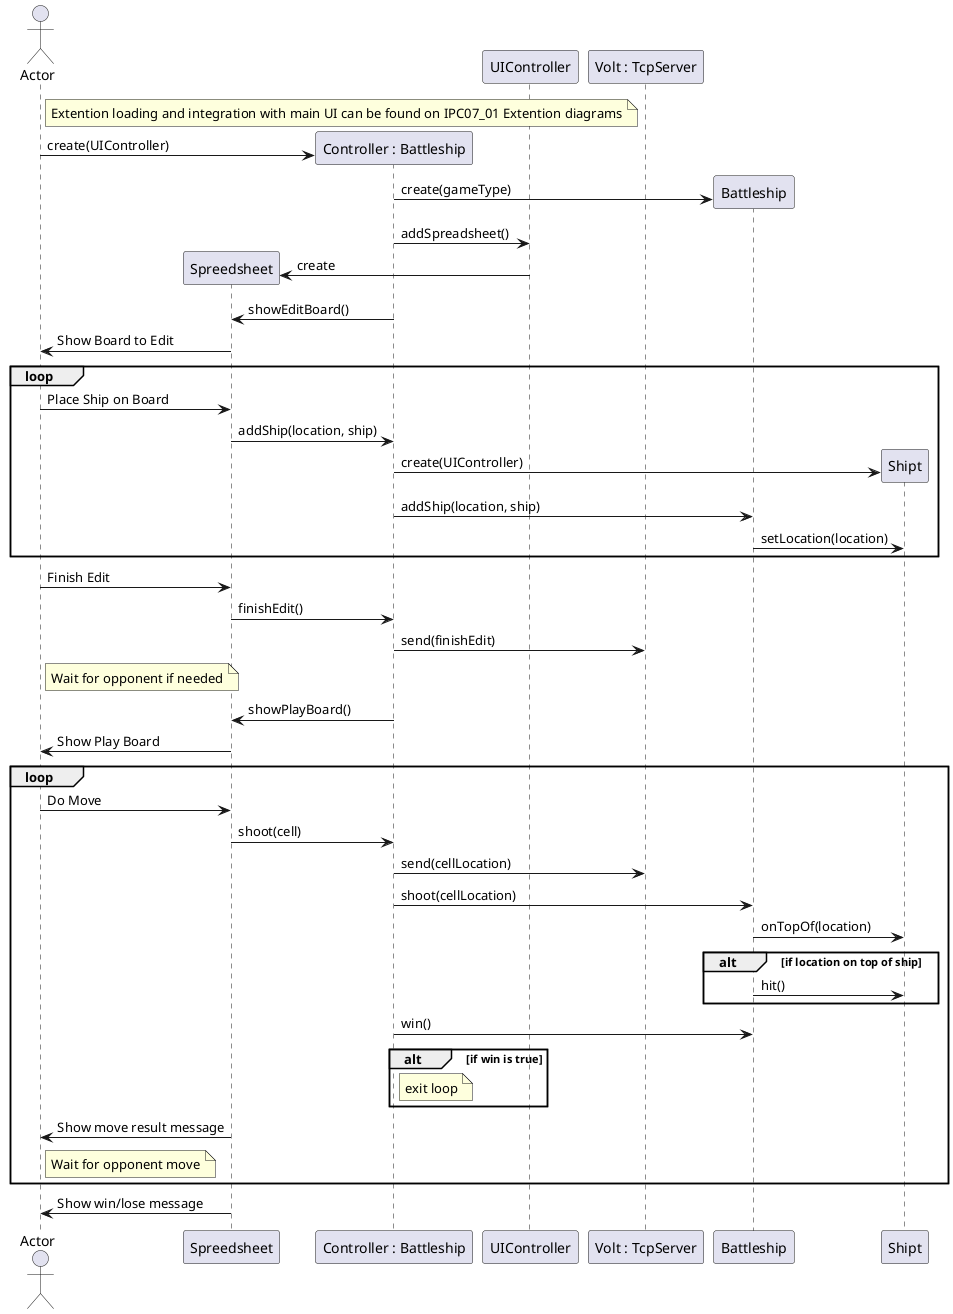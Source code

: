 @startuml doc-files/crm04_02_design.png
actor Actor

  participant "Spreedsheet" as UI 
  participant "Controller : Battleship" as controller
  participant "UIController" as uicontrol
  participant "Volt : TcpServer" as server
  participant "Battleship" as game
  participant "Shipt" as ship

  note right of Actor
        Extention loading and integration with main UI can be found on IPC07_01 Extention diagrams
  end note 

  create controller
  Actor -> controller : create(UIController)
  create game
  controller -> game : create(gameType)
  controller -> uicontrol : addSpreadsheet()
  create UI
  uicontrol -> UI : create
  controller -> UI : showEditBoard()
  UI -> Actor : Show Board to Edit
  loop
    Actor -> UI : Place Ship on Board
    UI -> controller : addShip(location, ship)
    create ship
    controller -> ship : create(UIController)
    controller -> game : addShip(location, ship)
    game -> ship : setLocation(location)
  end loop
  Actor -> UI : Finish Edit
  UI -> controller : finishEdit()
  controller -> server : send(finishEdit)
  note right of Actor
    Wait for opponent if needed
  end note
  controller -> UI : showPlayBoard()
  
  UI -> Actor : Show Play Board
  loop
    Actor -> UI : Do Move
    UI -> controller : shoot(cell)
    controller -> server : send(cellLocation)
    controller -> game : shoot(cellLocation)
    game -> ship : onTopOf(location)
    alt if location on top of ship
        game -> ship : hit()
    end
    controller -> game : win()
    alt if win is true
        note right of controller
            exit loop
        end note
    end
    UI -> Actor : Show move result message
    note right of Actor
        Wait for opponent move
    end note
  end loop
  UI -> Actor : Show win/lose message
@enduml
